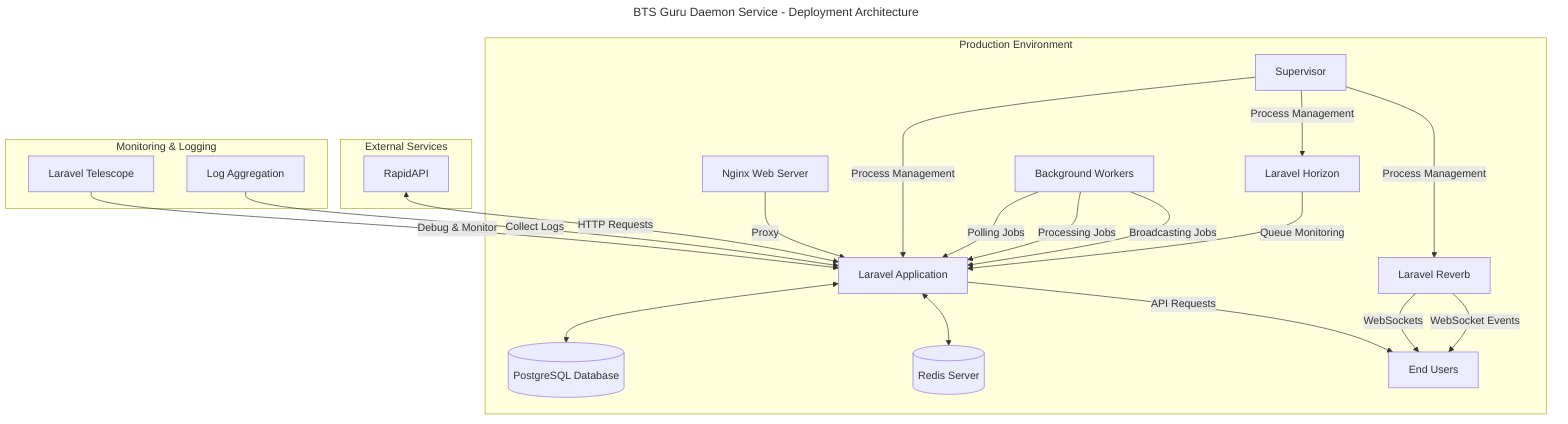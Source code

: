 ---
title: BTS Guru Daemon Service - Deployment Architecture
---
flowchart TD
    subgraph "Production Environment"
        A[Nginx Web Server] -->|Proxy| B[Laravel Application]
        B <--> C[(PostgreSQL Database)]
        B <--> D[(Redis Server)]
        
        E[Laravel Horizon] -->|Queue Monitoring| B
        F[Supervisor] -->|Process Management| B
        F -->|Process Management| E
        F -->|Process Management| G
        
        G[Laravel Reverb] -->|WebSockets| H[End Users]
        
        I[Background Workers] -->|Polling Jobs| B
        I -->|Processing Jobs| B
        I -->|Broadcasting Jobs| B
        
        B -->|API Requests| H
        G -->|WebSocket Events| H
    end
    
    subgraph "External Services"
        J[RapidAPI] <-->|HTTP Requests| B
    end
    
    subgraph "Monitoring & Logging"
        K[Laravel Telescope] -->|Debug & Monitor| B
        L[Log Aggregation] -->|Collect Logs| B
    end